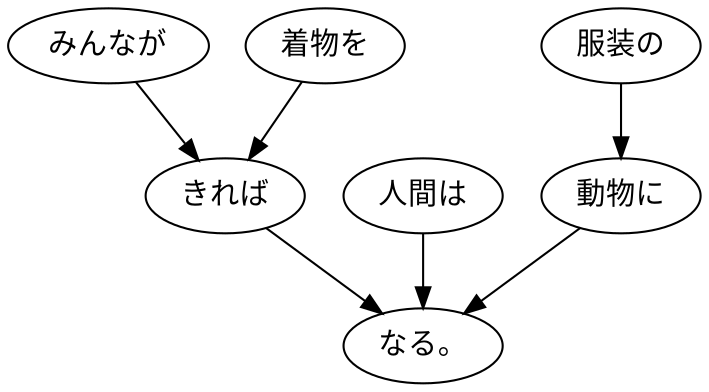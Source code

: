 digraph graph4275 {
	node0 [label="みんなが"];
	node1 [label="着物を"];
	node2 [label="きれば"];
	node3 [label="人間は"];
	node4 [label="服装の"];
	node5 [label="動物に"];
	node6 [label="なる。"];
	node0 -> node2;
	node1 -> node2;
	node2 -> node6;
	node3 -> node6;
	node4 -> node5;
	node5 -> node6;
}
